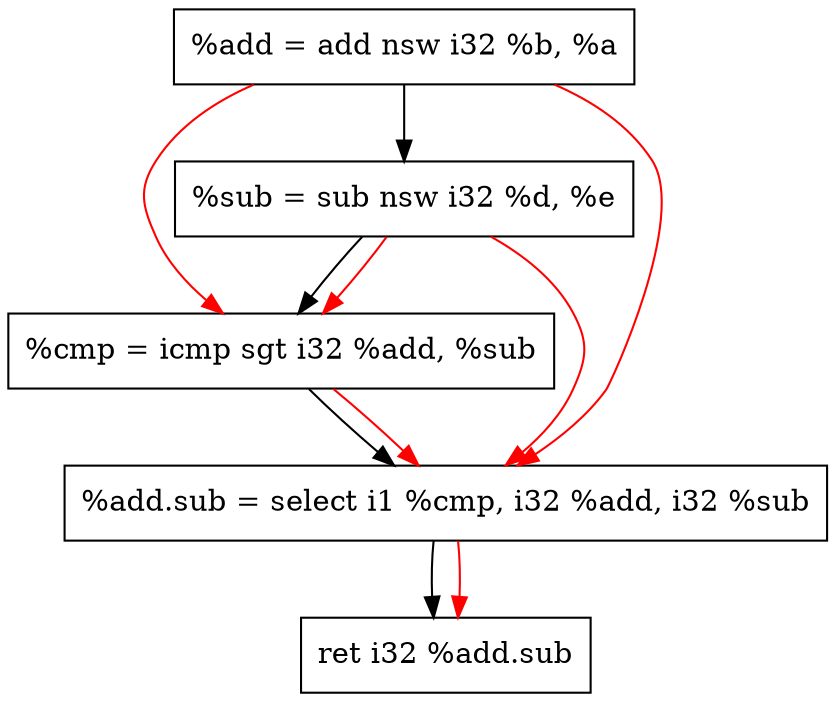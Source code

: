 digraph "CDFG for'func' function" {
	Node0x55b8b47ac520[shape=record, label="  %add = add nsw i32 %b, %a"];
	Node0x55b8b47ac5b0[shape=record, label="  %sub = sub nsw i32 %d, %e"];
	Node0x55b8b47ac640[shape=record, label="  %cmp = icmp sgt i32 %add, %sub"];
	Node0x55b8b4737c98[shape=record, label="  %add.sub = select i1 %cmp, i32 %add, i32 %sub"];
	Node0x55b8b47ac4a8[shape=record, label="  ret i32 %add.sub"];
	Node0x55b8b47ac520 -> Node0x55b8b47ac5b0
	Node0x55b8b47ac5b0 -> Node0x55b8b47ac640
	Node0x55b8b47ac640 -> Node0x55b8b4737c98
	Node0x55b8b4737c98 -> Node0x55b8b47ac4a8
edge [color=red]
	Node0x55b8b47ac520 -> Node0x55b8b47ac640
	Node0x55b8b47ac5b0 -> Node0x55b8b47ac640
	Node0x55b8b47ac640 -> Node0x55b8b4737c98
	Node0x55b8b47ac520 -> Node0x55b8b4737c98
	Node0x55b8b47ac5b0 -> Node0x55b8b4737c98
	Node0x55b8b4737c98 -> Node0x55b8b47ac4a8
}
